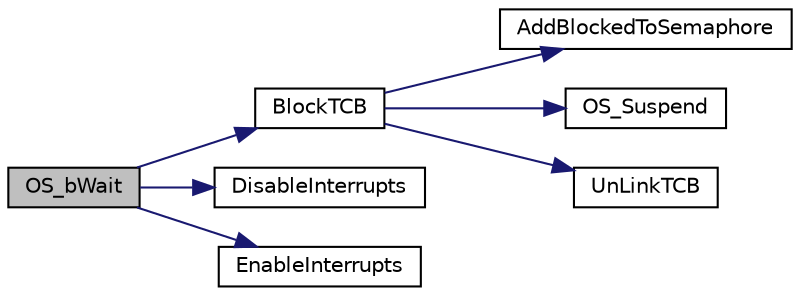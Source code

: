 digraph "OS_bWait"
{
 // LATEX_PDF_SIZE
  edge [fontname="Helvetica",fontsize="10",labelfontname="Helvetica",labelfontsize="10"];
  node [fontname="Helvetica",fontsize="10",shape=record];
  rankdir="LR";
  Node1 [label="OS_bWait",height=0.2,width=0.4,color="black", fillcolor="grey75", style="filled", fontcolor="black",tooltip="This function implements binary wait."];
  Node1 -> Node2 [color="midnightblue",fontsize="10",style="solid",fontname="Helvetica"];
  Node2 [label="BlockTCB",height=0.2,width=0.4,color="black", fillcolor="white", style="filled",URL="$_o_s_8c.html#aef10d0f111dd7005eb47910c2c539774",tooltip="Add current TCB to blocked list then yield, ratatatat."];
  Node2 -> Node3 [color="midnightblue",fontsize="10",style="solid",fontname="Helvetica"];
  Node3 [label="AddBlockedToSemaphore",height=0.2,width=0.4,color="black", fillcolor="white", style="filled",URL="$_o_s_8c.html#adf29cacb24e7fe15bc46811f994eaa57",tooltip="Add TCB to blocked Linked list of semaphore."];
  Node2 -> Node4 [color="midnightblue",fontsize="10",style="solid",fontname="Helvetica"];
  Node4 [label="OS_Suspend",height=0.2,width=0.4,color="black", fillcolor="white", style="filled",URL="$_o_s_8c.html#a4e71587568a2a48931a35615cad1b5db",tooltip="This function suspends current thread by forcing context switch call."];
  Node2 -> Node5 [color="midnightblue",fontsize="10",style="solid",fontname="Helvetica"];
  Node5 [label="UnLinkTCB",height=0.2,width=0.4,color="black", fillcolor="white", style="filled",URL="$_o_s_8c.html#aad5d03b551650383d80786160b0c5e37",tooltip="UnLinkTCB Remove thread form Doubly LL of TCB, copy pasta."];
  Node1 -> Node6 [color="midnightblue",fontsize="10",style="solid",fontname="Helvetica"];
  Node6 [label="DisableInterrupts",height=0.2,width=0.4,color="black", fillcolor="white", style="filled",URL="$startup_8h.html#ac866dbaf7b167e5c46bb33de42eee84d",tooltip="Disable Global Interrupts (ISR = 1)"];
  Node1 -> Node7 [color="midnightblue",fontsize="10",style="solid",fontname="Helvetica"];
  Node7 [label="EnableInterrupts",height=0.2,width=0.4,color="black", fillcolor="white", style="filled",URL="$startup_8h.html#ab712356331a62b04aebcb373865e68c4",tooltip="Enable Global Interrupts (ISR = 0)"];
}
